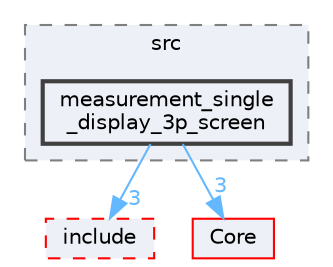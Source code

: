 digraph "TouchGFX/gui/src/measurement_single_display_3p_screen"
{
 // LATEX_PDF_SIZE
  bgcolor="transparent";
  edge [fontname=Helvetica,fontsize=10,labelfontname=Helvetica,labelfontsize=10];
  node [fontname=Helvetica,fontsize=10,shape=box,height=0.2,width=0.4];
  compound=true
  subgraph clusterdir_fead4d3918e78267d6332d052aea3780 {
    graph [ bgcolor="#edf0f7", pencolor="grey50", label="src", fontname=Helvetica,fontsize=10 style="filled,dashed", URL="dir_fead4d3918e78267d6332d052aea3780.html",tooltip=""]
  dir_b584ebc7390e5785fd07aa41a2ff1c08 [label="measurement_single\l_display_3p_screen", fillcolor="#edf0f7", color="grey25", style="filled,bold", URL="dir_b584ebc7390e5785fd07aa41a2ff1c08.html",tooltip=""];
  }
  dir_7d0e74372a50d3721000a94171d7e601 [label="include", fillcolor="#edf0f7", color="red", style="filled,dashed", URL="dir_7d0e74372a50d3721000a94171d7e601.html",tooltip=""];
  dir_c6310732a22f63c0c2fc5595561e68f1 [label="Core", fillcolor="#edf0f7", color="red", style="filled", URL="dir_c6310732a22f63c0c2fc5595561e68f1.html",tooltip=""];
  dir_b584ebc7390e5785fd07aa41a2ff1c08->dir_7d0e74372a50d3721000a94171d7e601 [headlabel="3", labeldistance=1.5 headhref="dir_000023_000009.html" href="dir_000023_000009.html" color="steelblue1" fontcolor="steelblue1"];
  dir_b584ebc7390e5785fd07aa41a2ff1c08->dir_c6310732a22f63c0c2fc5595561e68f1 [headlabel="3", labeldistance=1.5 headhref="dir_000023_000005.html" href="dir_000023_000005.html" color="steelblue1" fontcolor="steelblue1"];
}
